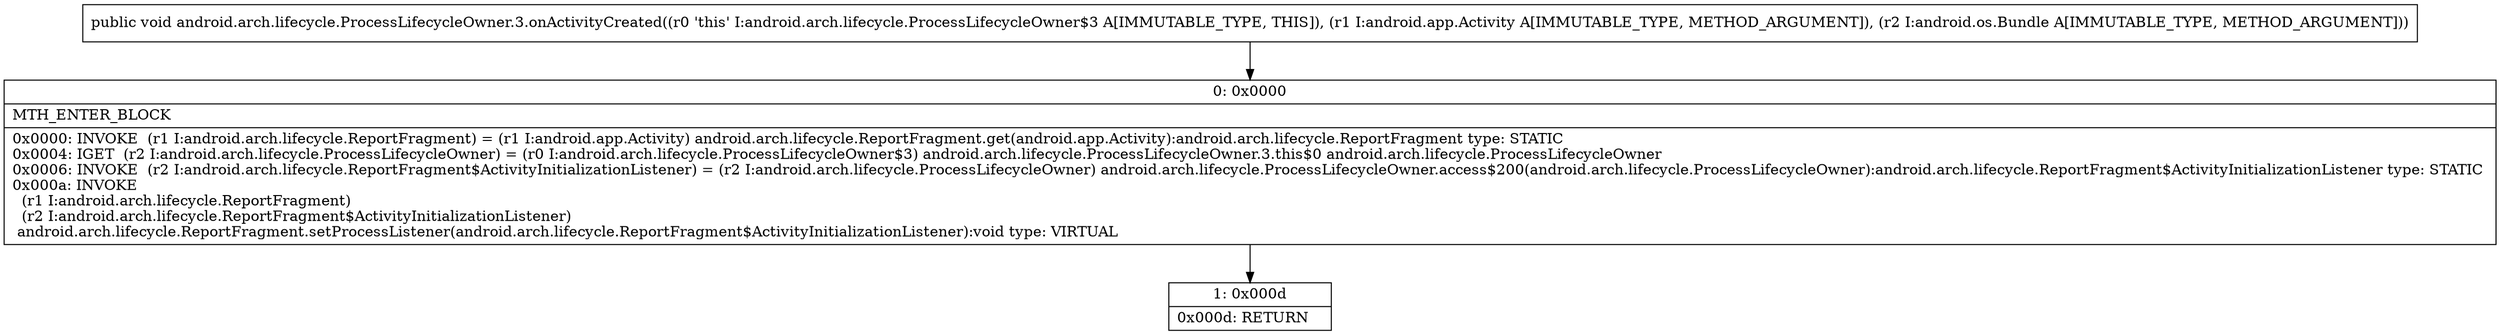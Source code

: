 digraph "CFG forandroid.arch.lifecycle.ProcessLifecycleOwner.3.onActivityCreated(Landroid\/app\/Activity;Landroid\/os\/Bundle;)V" {
Node_0 [shape=record,label="{0\:\ 0x0000|MTH_ENTER_BLOCK\l|0x0000: INVOKE  (r1 I:android.arch.lifecycle.ReportFragment) = (r1 I:android.app.Activity) android.arch.lifecycle.ReportFragment.get(android.app.Activity):android.arch.lifecycle.ReportFragment type: STATIC \l0x0004: IGET  (r2 I:android.arch.lifecycle.ProcessLifecycleOwner) = (r0 I:android.arch.lifecycle.ProcessLifecycleOwner$3) android.arch.lifecycle.ProcessLifecycleOwner.3.this$0 android.arch.lifecycle.ProcessLifecycleOwner \l0x0006: INVOKE  (r2 I:android.arch.lifecycle.ReportFragment$ActivityInitializationListener) = (r2 I:android.arch.lifecycle.ProcessLifecycleOwner) android.arch.lifecycle.ProcessLifecycleOwner.access$200(android.arch.lifecycle.ProcessLifecycleOwner):android.arch.lifecycle.ReportFragment$ActivityInitializationListener type: STATIC \l0x000a: INVOKE  \l  (r1 I:android.arch.lifecycle.ReportFragment)\l  (r2 I:android.arch.lifecycle.ReportFragment$ActivityInitializationListener)\l android.arch.lifecycle.ReportFragment.setProcessListener(android.arch.lifecycle.ReportFragment$ActivityInitializationListener):void type: VIRTUAL \l}"];
Node_1 [shape=record,label="{1\:\ 0x000d|0x000d: RETURN   \l}"];
MethodNode[shape=record,label="{public void android.arch.lifecycle.ProcessLifecycleOwner.3.onActivityCreated((r0 'this' I:android.arch.lifecycle.ProcessLifecycleOwner$3 A[IMMUTABLE_TYPE, THIS]), (r1 I:android.app.Activity A[IMMUTABLE_TYPE, METHOD_ARGUMENT]), (r2 I:android.os.Bundle A[IMMUTABLE_TYPE, METHOD_ARGUMENT])) }"];
MethodNode -> Node_0;
Node_0 -> Node_1;
}

